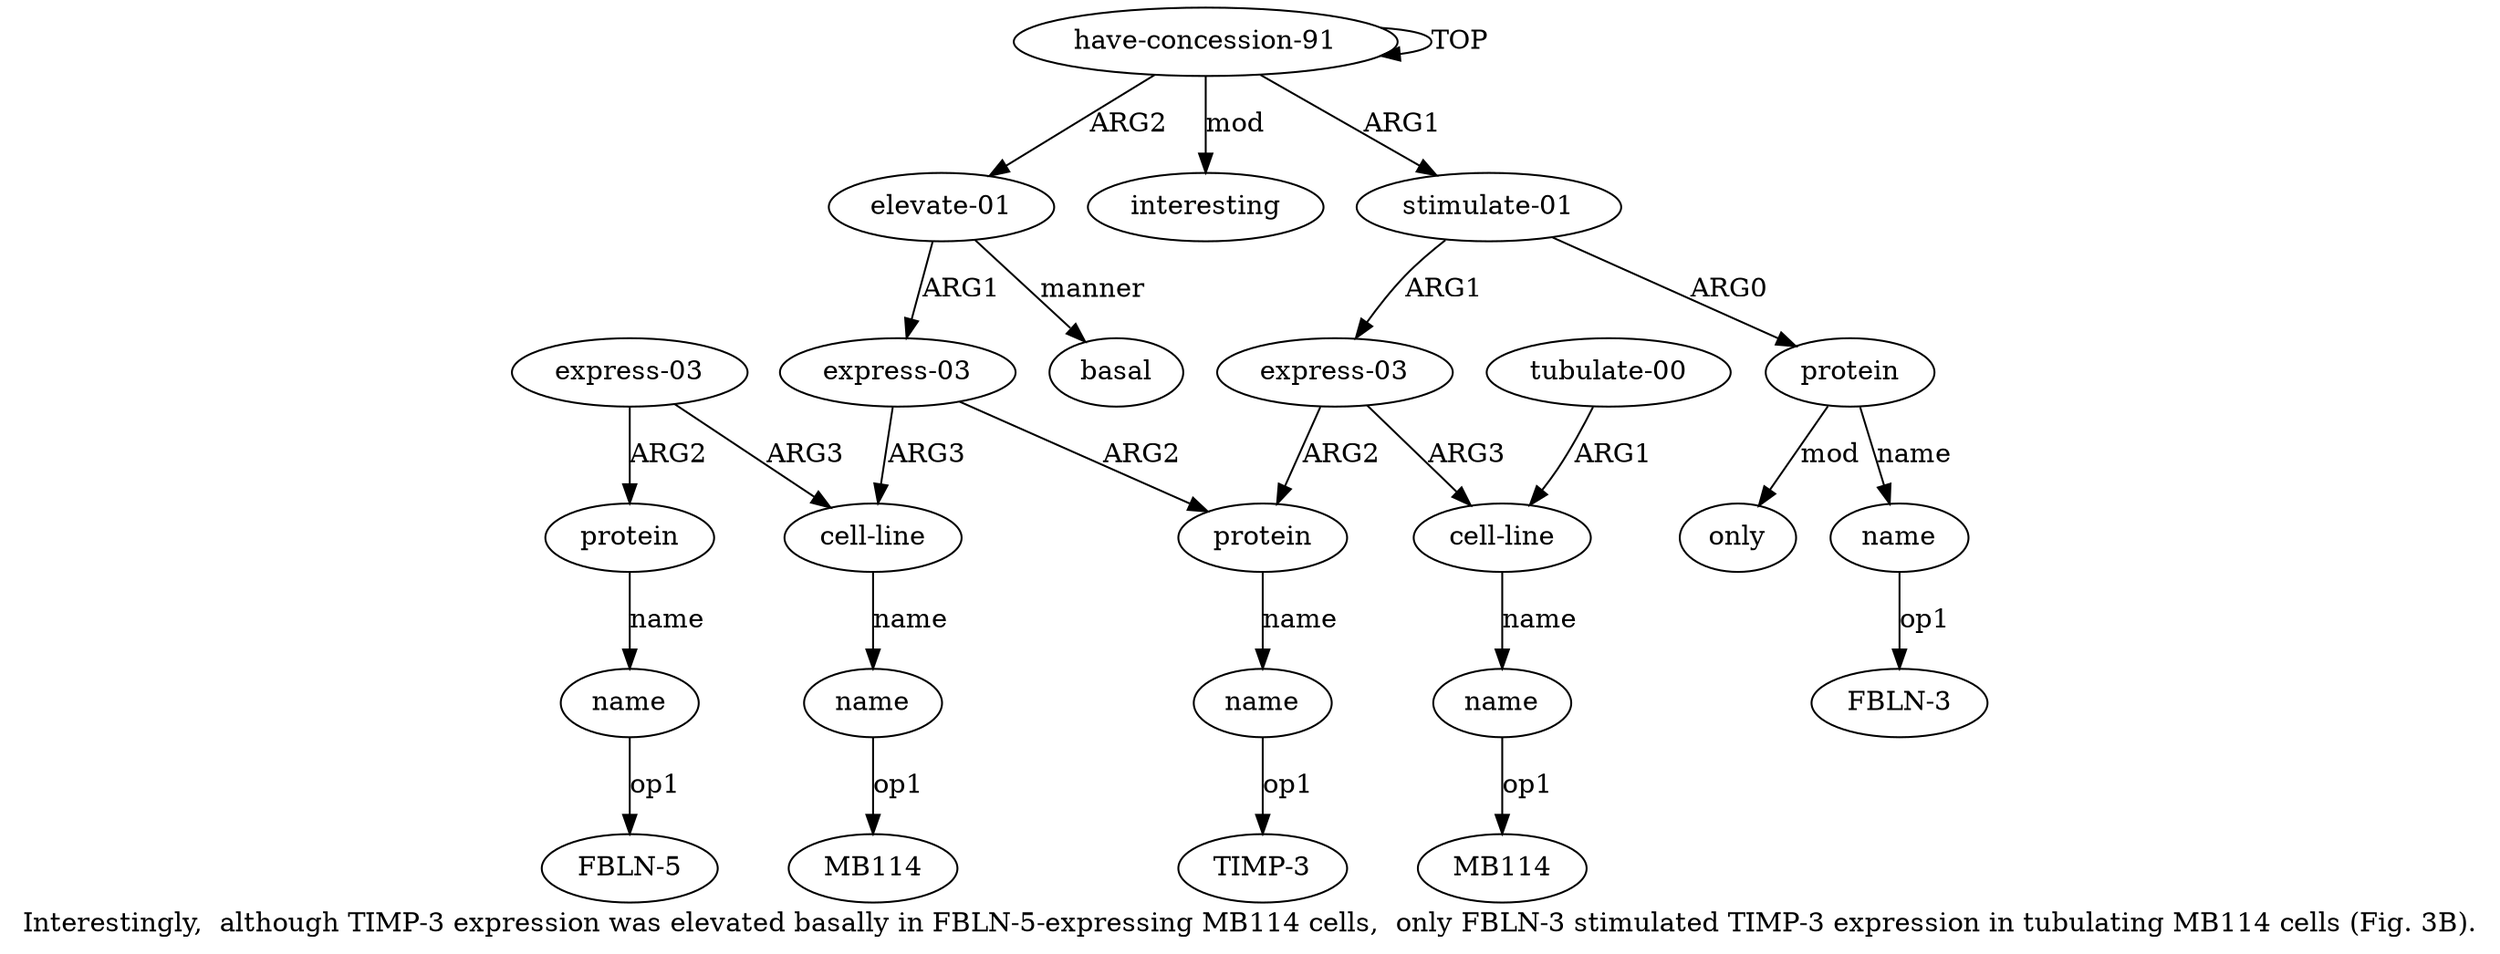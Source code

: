 digraph  {
	graph [label="Interestingly,  although TIMP-3 expression was elevated basally in FBLN-5-expressing MB114 cells,  only FBLN-3 stimulated TIMP-3 \
expression in tubulating MB114 cells (Fig. 3B)."];
	node [label="\N"];
	"a17 FBLN-5"	 [color=black,
		gold_ind=-1,
		gold_label="FBLN-5",
		label="FBLN-5",
		test_ind=-1,
		test_label="FBLN-5"];
	"a14 MB114"	 [color=black,
		gold_ind=-1,
		gold_label=MB114,
		label=MB114,
		test_ind=-1,
		test_label=MB114];
	"a7 TIMP-3"	 [color=black,
		gold_ind=-1,
		gold_label="TIMP-3",
		label="TIMP-3",
		test_ind=-1,
		test_label="TIMP-3"];
	"a9 MB114"	 [color=black,
		gold_ind=-1,
		gold_label=MB114,
		label=MB114,
		test_ind=-1,
		test_label=MB114];
	a15	 [color=black,
		gold_ind=15,
		gold_label="express-03",
		label="express-03",
		test_ind=15,
		test_label="express-03"];
	a16	 [color=black,
		gold_ind=16,
		gold_label=protein,
		label=protein,
		test_ind=16,
		test_label=protein];
	a15 -> a16 [key=0,
	color=black,
	gold_label=ARG2,
	label=ARG2,
	test_label=ARG2];
a13 [color=black,
	gold_ind=13,
	gold_label="cell-line",
	label="cell-line",
	test_ind=13,
	test_label="cell-line"];
a15 -> a13 [key=0,
color=black,
gold_label=ARG3,
label=ARG3,
test_label=ARG3];
a14 [color=black,
gold_ind=14,
gold_label=name,
label=name,
test_ind=14,
test_label=name];
a14 -> "a14 MB114" [key=0,
color=black,
gold_label=op1,
label=op1,
test_label=op1];
a17 [color=black,
gold_ind=17,
gold_label=name,
label=name,
test_ind=17,
test_label=name];
a17 -> "a17 FBLN-5" [key=0,
color=black,
gold_label=op1,
label=op1,
test_label=op1];
a16 -> a17 [key=0,
color=black,
gold_label=name,
label=name,
test_label=name];
a11 [color=black,
gold_ind=11,
gold_label="elevate-01",
label="elevate-01",
test_ind=11,
test_label="elevate-01"];
a12 [color=black,
gold_ind=12,
gold_label="express-03",
label="express-03",
test_ind=12,
test_label="express-03"];
a11 -> a12 [key=0,
color=black,
gold_label=ARG1,
label=ARG1,
test_label=ARG1];
a18 [color=black,
gold_ind=18,
gold_label=basal,
label=basal,
test_ind=18,
test_label=basal];
a11 -> a18 [key=0,
color=black,
gold_label=manner,
label=manner,
test_label=manner];
a10 [color=black,
gold_ind=10,
gold_label="tubulate-00",
label="tubulate-00",
test_ind=10,
test_label="tubulate-00"];
a8 [color=black,
gold_ind=8,
gold_label="cell-line",
label="cell-line",
test_ind=8,
test_label="cell-line"];
a10 -> a8 [key=0,
color=black,
gold_label=ARG1,
label=ARG1,
test_label=ARG1];
a13 -> a14 [key=0,
color=black,
gold_label=name,
label=name,
test_label=name];
a12 -> a13 [key=0,
color=black,
gold_label=ARG3,
label=ARG3,
test_label=ARG3];
a6 [color=black,
gold_ind=6,
gold_label=protein,
label=protein,
test_ind=6,
test_label=protein];
a12 -> a6 [key=0,
color=black,
gold_label=ARG2,
label=ARG2,
test_label=ARG2];
a19 [color=black,
gold_ind=19,
gold_label=interesting,
label=interesting,
test_ind=19,
test_label=interesting];
a1 [color=black,
gold_ind=1,
gold_label="stimulate-01",
label="stimulate-01",
test_ind=1,
test_label="stimulate-01"];
a2 [color=black,
gold_ind=2,
gold_label=protein,
label=protein,
test_ind=2,
test_label=protein];
a1 -> a2 [key=0,
color=black,
gold_label=ARG0,
label=ARG0,
test_label=ARG0];
a5 [color=black,
gold_ind=5,
gold_label="express-03",
label="express-03",
test_ind=5,
test_label="express-03"];
a1 -> a5 [key=0,
color=black,
gold_label=ARG1,
label=ARG1,
test_label=ARG1];
a0 [color=black,
gold_ind=0,
gold_label="have-concession-91",
label="have-concession-91",
test_ind=0,
test_label="have-concession-91"];
a0 -> a11 [key=0,
color=black,
gold_label=ARG2,
label=ARG2,
test_label=ARG2];
a0 -> a19 [key=0,
color=black,
gold_label=mod,
label=mod,
test_label=mod];
a0 -> a1 [key=0,
color=black,
gold_label=ARG1,
label=ARG1,
test_label=ARG1];
a0 -> a0 [key=0,
color=black,
gold_label=TOP,
label=TOP,
test_label=TOP];
a3 [color=black,
gold_ind=3,
gold_label=name,
label=name,
test_ind=3,
test_label=name];
"a3 FBLN-3" [color=black,
gold_ind=-1,
gold_label="FBLN-3",
label="FBLN-3",
test_ind=-1,
test_label="FBLN-3"];
a3 -> "a3 FBLN-3" [key=0,
color=black,
gold_label=op1,
label=op1,
test_label=op1];
a2 -> a3 [key=0,
color=black,
gold_label=name,
label=name,
test_label=name];
a4 [color=black,
gold_ind=4,
gold_label=only,
label=only,
test_ind=4,
test_label=only];
a2 -> a4 [key=0,
color=black,
gold_label=mod,
label=mod,
test_label=mod];
a5 -> a6 [key=0,
color=black,
gold_label=ARG2,
label=ARG2,
test_label=ARG2];
a5 -> a8 [key=0,
color=black,
gold_label=ARG3,
label=ARG3,
test_label=ARG3];
a7 [color=black,
gold_ind=7,
gold_label=name,
label=name,
test_ind=7,
test_label=name];
a7 -> "a7 TIMP-3" [key=0,
color=black,
gold_label=op1,
label=op1,
test_label=op1];
a6 -> a7 [key=0,
color=black,
gold_label=name,
label=name,
test_label=name];
a9 [color=black,
gold_ind=9,
gold_label=name,
label=name,
test_ind=9,
test_label=name];
a9 -> "a9 MB114" [key=0,
color=black,
gold_label=op1,
label=op1,
test_label=op1];
a8 -> a9 [key=0,
color=black,
gold_label=name,
label=name,
test_label=name];
}
